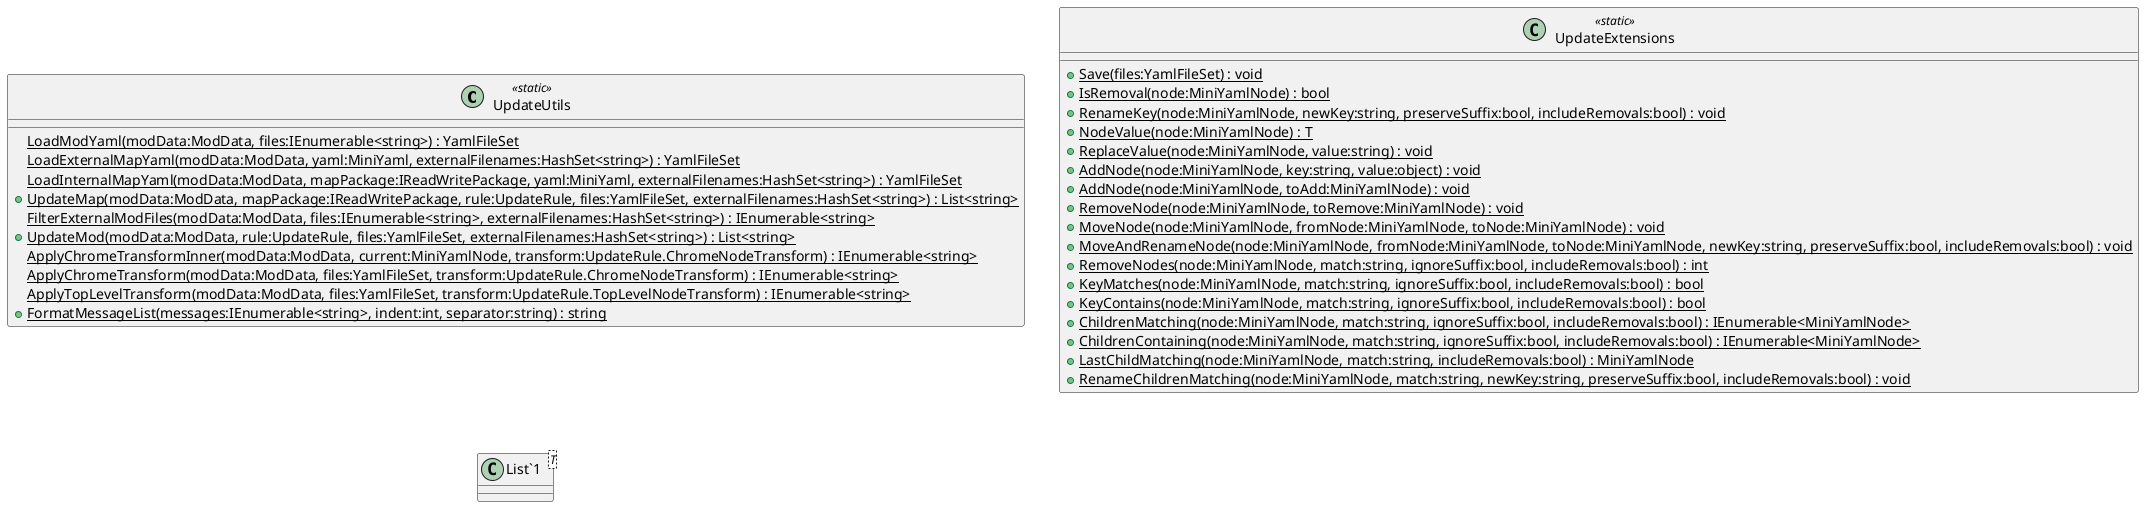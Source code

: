 @startuml
class UpdateUtils <<static>> {
    {static} LoadModYaml(modData:ModData, files:IEnumerable<string>) : YamlFileSet
    {static} LoadExternalMapYaml(modData:ModData, yaml:MiniYaml, externalFilenames:HashSet<string>) : YamlFileSet
    {static} LoadInternalMapYaml(modData:ModData, mapPackage:IReadWritePackage, yaml:MiniYaml, externalFilenames:HashSet<string>) : YamlFileSet
    + {static} UpdateMap(modData:ModData, mapPackage:IReadWritePackage, rule:UpdateRule, files:YamlFileSet, externalFilenames:HashSet<string>) : List<string>
    {static} FilterExternalModFiles(modData:ModData, files:IEnumerable<string>, externalFilenames:HashSet<string>) : IEnumerable<string>
    + {static} UpdateMod(modData:ModData, rule:UpdateRule, files:YamlFileSet, externalFilenames:HashSet<string>) : List<string>
    {static} ApplyChromeTransformInner(modData:ModData, current:MiniYamlNode, transform:UpdateRule.ChromeNodeTransform) : IEnumerable<string>
    {static} ApplyChromeTransform(modData:ModData, files:YamlFileSet, transform:UpdateRule.ChromeNodeTransform) : IEnumerable<string>
    {static} ApplyTopLevelTransform(modData:ModData, files:YamlFileSet, transform:UpdateRule.TopLevelNodeTransform) : IEnumerable<string>
    + {static} FormatMessageList(messages:IEnumerable<string>, indent:int, separator:string) : string
}
class UpdateExtensions <<static>> {
    + {static} Save(files:YamlFileSet) : void
    + {static} IsRemoval(node:MiniYamlNode) : bool
    + {static} RenameKey(node:MiniYamlNode, newKey:string, preserveSuffix:bool, includeRemovals:bool) : void
    + {static} NodeValue(node:MiniYamlNode) : T
    + {static} ReplaceValue(node:MiniYamlNode, value:string) : void
    + {static} AddNode(node:MiniYamlNode, key:string, value:object) : void
    + {static} AddNode(node:MiniYamlNode, toAdd:MiniYamlNode) : void
    + {static} RemoveNode(node:MiniYamlNode, toRemove:MiniYamlNode) : void
    + {static} MoveNode(node:MiniYamlNode, fromNode:MiniYamlNode, toNode:MiniYamlNode) : void
    + {static} MoveAndRenameNode(node:MiniYamlNode, fromNode:MiniYamlNode, toNode:MiniYamlNode, newKey:string, preserveSuffix:bool, includeRemovals:bool) : void
    + {static} RemoveNodes(node:MiniYamlNode, match:string, ignoreSuffix:bool, includeRemovals:bool) : int
    + {static} KeyMatches(node:MiniYamlNode, match:string, ignoreSuffix:bool, includeRemovals:bool) : bool
    + {static} KeyContains(node:MiniYamlNode, match:string, ignoreSuffix:bool, includeRemovals:bool) : bool
    + {static} ChildrenMatching(node:MiniYamlNode, match:string, ignoreSuffix:bool, includeRemovals:bool) : IEnumerable<MiniYamlNode>
    + {static} ChildrenContaining(node:MiniYamlNode, match:string, ignoreSuffix:bool, includeRemovals:bool) : IEnumerable<MiniYamlNode>
    + {static} LastChildMatching(node:MiniYamlNode, match:string, includeRemovals:bool) : MiniYamlNode
    + {static} RenameChildrenMatching(node:MiniYamlNode, match:string, newKey:string, preserveSuffix:bool, includeRemovals:bool) : void
}
class "List`1"<T> {
}
@enduml
